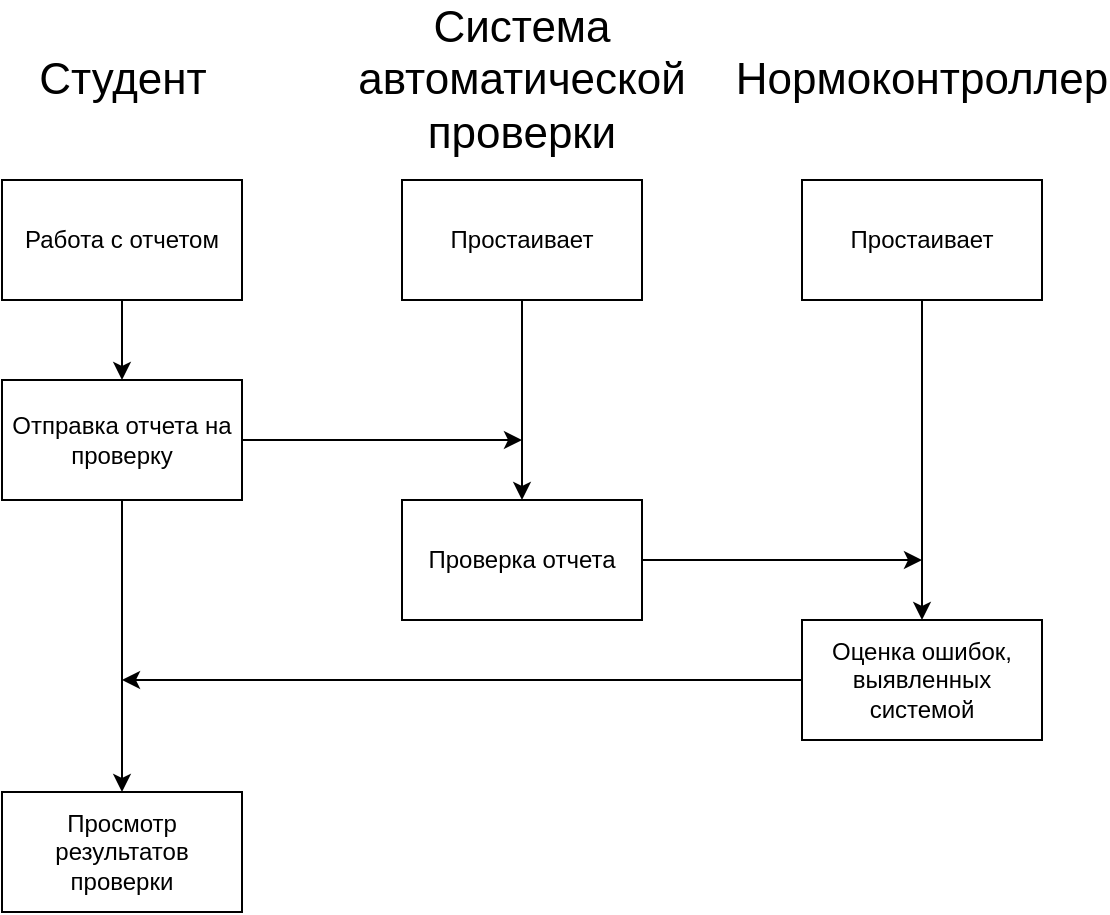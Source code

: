 <mxfile version="21.7.5" type="device" pages="2">
  <diagram name="Страница — 1" id="g0UlEbKIhfkrjLKMqcKE">
    <mxGraphModel dx="528" dy="656" grid="1" gridSize="10" guides="1" tooltips="1" connect="1" arrows="1" fold="1" page="1" pageScale="1" pageWidth="827" pageHeight="1169" math="0" shadow="0">
      <root>
        <mxCell id="0" />
        <mxCell id="1" parent="0" />
        <mxCell id="LV3nu13xy8JE8u-1RIN9-2" value="&lt;font style=&quot;font-size: 22px;&quot;&gt;Студент&lt;/font&gt;" style="text;html=1;align=center;verticalAlign=middle;resizable=0;points=[];autosize=1;strokeColor=none;fillColor=none;fontSize=22;" parent="1" vertex="1">
          <mxGeometry x="165" y="110" width="110" height="40" as="geometry" />
        </mxCell>
        <mxCell id="LV3nu13xy8JE8u-1RIN9-3" value="&lt;font style=&quot;font-size: 22px;&quot;&gt;Нормоконтроллер&lt;/font&gt;" style="text;html=1;strokeColor=none;fillColor=none;align=center;verticalAlign=middle;whiteSpace=wrap;rounded=0;labelBorderColor=none;fontSize=22;" parent="1" vertex="1">
          <mxGeometry x="565" y="120" width="110" height="20" as="geometry" />
        </mxCell>
        <mxCell id="LV3nu13xy8JE8u-1RIN9-4" value="&lt;font style=&quot;font-size: 22px;&quot;&gt;Система автоматической проверки&lt;/font&gt;" style="text;html=1;strokeColor=none;fillColor=none;align=center;verticalAlign=middle;whiteSpace=wrap;rounded=0;labelBorderColor=none;fontSize=22;" parent="1" vertex="1">
          <mxGeometry x="365" y="120" width="110" height="20" as="geometry" />
        </mxCell>
        <mxCell id="LV3nu13xy8JE8u-1RIN9-5" value="" style="edgeStyle=orthogonalEdgeStyle;rounded=0;orthogonalLoop=1;jettySize=auto;html=1;" parent="1" source="LV3nu13xy8JE8u-1RIN9-6" target="LV3nu13xy8JE8u-1RIN9-9" edge="1">
          <mxGeometry relative="1" as="geometry" />
        </mxCell>
        <mxCell id="LV3nu13xy8JE8u-1RIN9-6" value="Работа с отчетом" style="rounded=0;whiteSpace=wrap;html=1;" parent="1" vertex="1">
          <mxGeometry x="160" y="180" width="120" height="60" as="geometry" />
        </mxCell>
        <mxCell id="LV3nu13xy8JE8u-1RIN9-7" style="edgeStyle=orthogonalEdgeStyle;rounded=0;orthogonalLoop=1;jettySize=auto;html=1;" parent="1" source="LV3nu13xy8JE8u-1RIN9-9" target="LV3nu13xy8JE8u-1RIN9-18" edge="1">
          <mxGeometry relative="1" as="geometry" />
        </mxCell>
        <mxCell id="LV3nu13xy8JE8u-1RIN9-8" style="edgeStyle=orthogonalEdgeStyle;rounded=0;orthogonalLoop=1;jettySize=auto;html=1;" parent="1" source="LV3nu13xy8JE8u-1RIN9-9" edge="1">
          <mxGeometry relative="1" as="geometry">
            <mxPoint x="420" y="310" as="targetPoint" />
          </mxGeometry>
        </mxCell>
        <mxCell id="LV3nu13xy8JE8u-1RIN9-9" value="Отправка отчета на проверку" style="whiteSpace=wrap;html=1;rounded=0;" parent="1" vertex="1">
          <mxGeometry x="160" y="280" width="120" height="60" as="geometry" />
        </mxCell>
        <mxCell id="LV3nu13xy8JE8u-1RIN9-10" value="" style="edgeStyle=orthogonalEdgeStyle;rounded=0;orthogonalLoop=1;jettySize=auto;html=1;" parent="1" source="LV3nu13xy8JE8u-1RIN9-11" target="LV3nu13xy8JE8u-1RIN9-15" edge="1">
          <mxGeometry relative="1" as="geometry" />
        </mxCell>
        <mxCell id="LV3nu13xy8JE8u-1RIN9-11" value="Простаивает" style="rounded=0;whiteSpace=wrap;html=1;" parent="1" vertex="1">
          <mxGeometry x="360" y="180" width="120" height="60" as="geometry" />
        </mxCell>
        <mxCell id="LV3nu13xy8JE8u-1RIN9-12" value="" style="edgeStyle=orthogonalEdgeStyle;rounded=0;orthogonalLoop=1;jettySize=auto;html=1;" parent="1" source="LV3nu13xy8JE8u-1RIN9-13" target="LV3nu13xy8JE8u-1RIN9-17" edge="1">
          <mxGeometry relative="1" as="geometry" />
        </mxCell>
        <mxCell id="LV3nu13xy8JE8u-1RIN9-13" value="Простаивает" style="rounded=0;whiteSpace=wrap;html=1;" parent="1" vertex="1">
          <mxGeometry x="560" y="180" width="120" height="60" as="geometry" />
        </mxCell>
        <mxCell id="LV3nu13xy8JE8u-1RIN9-14" style="edgeStyle=orthogonalEdgeStyle;rounded=0;orthogonalLoop=1;jettySize=auto;html=1;" parent="1" source="LV3nu13xy8JE8u-1RIN9-15" edge="1">
          <mxGeometry relative="1" as="geometry">
            <mxPoint x="620" y="370" as="targetPoint" />
          </mxGeometry>
        </mxCell>
        <mxCell id="LV3nu13xy8JE8u-1RIN9-15" value="Проверка отчета" style="whiteSpace=wrap;html=1;rounded=0;" parent="1" vertex="1">
          <mxGeometry x="360" y="340" width="120" height="60" as="geometry" />
        </mxCell>
        <mxCell id="LV3nu13xy8JE8u-1RIN9-16" style="edgeStyle=orthogonalEdgeStyle;rounded=0;orthogonalLoop=1;jettySize=auto;html=1;" parent="1" source="LV3nu13xy8JE8u-1RIN9-17" edge="1">
          <mxGeometry relative="1" as="geometry">
            <mxPoint x="220" y="430" as="targetPoint" />
          </mxGeometry>
        </mxCell>
        <mxCell id="LV3nu13xy8JE8u-1RIN9-17" value="Оценка ошибок, выявленных системой" style="whiteSpace=wrap;html=1;rounded=0;" parent="1" vertex="1">
          <mxGeometry x="560" y="400" width="120" height="60" as="geometry" />
        </mxCell>
        <mxCell id="LV3nu13xy8JE8u-1RIN9-18" value="Просмотр результатов проверки" style="whiteSpace=wrap;html=1;rounded=0;" parent="1" vertex="1">
          <mxGeometry x="160" y="486" width="120" height="60" as="geometry" />
        </mxCell>
      </root>
    </mxGraphModel>
  </diagram>
  <diagram id="_UHroTODtgRrUIsph_zM" name="Страница — 2">
    <mxGraphModel dx="1449" dy="-771" grid="1" gridSize="10" guides="1" tooltips="1" connect="1" arrows="1" fold="1" page="1" pageScale="1" pageWidth="827" pageHeight="1169" math="0" shadow="0">
      <root>
        <mxCell id="0" />
        <mxCell id="1" parent="0" />
        <mxCell id="0ZBQ4pXIQ-dzB4Gf7tsa-34" style="edgeStyle=orthogonalEdgeStyle;rounded=0;orthogonalLoop=1;jettySize=auto;html=1;startArrow=none;startFill=0;" edge="1" parent="1" target="0ZBQ4pXIQ-dzB4Gf7tsa-30">
          <mxGeometry relative="1" as="geometry">
            <mxPoint x="-250" y="1890" as="sourcePoint" />
          </mxGeometry>
        </mxCell>
        <mxCell id="0ZBQ4pXIQ-dzB4Gf7tsa-35" value="Студент отправил&lt;br&gt;отчет на проверку" style="edgeLabel;html=1;align=center;verticalAlign=middle;resizable=0;points=[];" vertex="1" connectable="0" parent="0ZBQ4pXIQ-dzB4Gf7tsa-34">
          <mxGeometry x="-0.244" relative="1" as="geometry">
            <mxPoint x="26" as="offset" />
          </mxGeometry>
        </mxCell>
        <mxCell id="0ZBQ4pXIQ-dzB4Gf7tsa-36" style="edgeStyle=orthogonalEdgeStyle;rounded=0;orthogonalLoop=1;jettySize=auto;html=1;" edge="1" parent="1" source="0ZBQ4pXIQ-dzB4Gf7tsa-30" target="0ZBQ4pXIQ-dzB4Gf7tsa-31">
          <mxGeometry relative="1" as="geometry" />
        </mxCell>
        <mxCell id="0ZBQ4pXIQ-dzB4Gf7tsa-30" value="Отчет отправлен на проверку" style="ellipse;whiteSpace=wrap;html=1;" vertex="1" parent="1">
          <mxGeometry x="-80" y="1850" width="125" height="80" as="geometry" />
        </mxCell>
        <mxCell id="0ZBQ4pXIQ-dzB4Gf7tsa-37" style="edgeStyle=orthogonalEdgeStyle;rounded=0;orthogonalLoop=1;jettySize=auto;html=1;" edge="1" parent="1" source="0ZBQ4pXIQ-dzB4Gf7tsa-31" target="0ZBQ4pXIQ-dzB4Gf7tsa-32">
          <mxGeometry relative="1" as="geometry" />
        </mxCell>
        <mxCell id="0ZBQ4pXIQ-dzB4Gf7tsa-38" style="edgeStyle=orthogonalEdgeStyle;rounded=0;orthogonalLoop=1;jettySize=auto;html=1;" edge="1" parent="1" source="0ZBQ4pXIQ-dzB4Gf7tsa-31" target="0ZBQ4pXIQ-dzB4Gf7tsa-33">
          <mxGeometry relative="1" as="geometry" />
        </mxCell>
        <mxCell id="0ZBQ4pXIQ-dzB4Gf7tsa-45" value="Студент решил внести&lt;br&gt;исправления в отчет" style="edgeLabel;html=1;align=center;verticalAlign=middle;resizable=0;points=[];" vertex="1" connectable="0" parent="0ZBQ4pXIQ-dzB4Gf7tsa-38">
          <mxGeometry x="-0.171" y="-1" relative="1" as="geometry">
            <mxPoint as="offset" />
          </mxGeometry>
        </mxCell>
        <mxCell id="0ZBQ4pXIQ-dzB4Gf7tsa-31" value="Проверка автоматической системой" style="ellipse;whiteSpace=wrap;html=1;" vertex="1" parent="1">
          <mxGeometry x="110" y="1850" width="125" height="80" as="geometry" />
        </mxCell>
        <mxCell id="0ZBQ4pXIQ-dzB4Gf7tsa-41" style="edgeStyle=orthogonalEdgeStyle;rounded=0;orthogonalLoop=1;jettySize=auto;html=1;entryX=1;entryY=0.5;entryDx=0;entryDy=0;exitX=0.5;exitY=1;exitDx=0;exitDy=0;" edge="1" parent="1" source="0ZBQ4pXIQ-dzB4Gf7tsa-32" target="0ZBQ4pXIQ-dzB4Gf7tsa-33">
          <mxGeometry relative="1" as="geometry" />
        </mxCell>
        <mxCell id="0ZBQ4pXIQ-dzB4Gf7tsa-44" value="Отчет отправлен нормоконтроллером&lt;br&gt;на доработку" style="edgeLabel;html=1;align=center;verticalAlign=middle;resizable=0;points=[];" vertex="1" connectable="0" parent="0ZBQ4pXIQ-dzB4Gf7tsa-41">
          <mxGeometry x="-0.527" y="-1" relative="1" as="geometry">
            <mxPoint x="1" y="-11" as="offset" />
          </mxGeometry>
        </mxCell>
        <mxCell id="0ZBQ4pXIQ-dzB4Gf7tsa-42" style="edgeStyle=orthogonalEdgeStyle;rounded=0;orthogonalLoop=1;jettySize=auto;html=1;" edge="1" parent="1" source="0ZBQ4pXIQ-dzB4Gf7tsa-32">
          <mxGeometry relative="1" as="geometry">
            <mxPoint x="550" y="1890" as="targetPoint" />
          </mxGeometry>
        </mxCell>
        <mxCell id="0ZBQ4pXIQ-dzB4Gf7tsa-43" value="Отчет принят" style="edgeLabel;html=1;align=center;verticalAlign=middle;resizable=0;points=[];" vertex="1" connectable="0" parent="0ZBQ4pXIQ-dzB4Gf7tsa-42">
          <mxGeometry x="-0.397" y="-1" relative="1" as="geometry">
            <mxPoint x="17" y="-1" as="offset" />
          </mxGeometry>
        </mxCell>
        <mxCell id="0ZBQ4pXIQ-dzB4Gf7tsa-32" value="Проверка нормоконтроллером" style="ellipse;whiteSpace=wrap;html=1;" vertex="1" parent="1">
          <mxGeometry x="300" y="1850" width="125" height="80" as="geometry" />
        </mxCell>
        <mxCell id="0ZBQ4pXIQ-dzB4Gf7tsa-39" style="edgeStyle=orthogonalEdgeStyle;rounded=0;orthogonalLoop=1;jettySize=auto;html=1;" edge="1" parent="1" source="0ZBQ4pXIQ-dzB4Gf7tsa-33" target="0ZBQ4pXIQ-dzB4Gf7tsa-30">
          <mxGeometry relative="1" as="geometry" />
        </mxCell>
        <mxCell id="0ZBQ4pXIQ-dzB4Gf7tsa-46" value="Студент вносит исправления в отчет" style="edgeLabel;html=1;align=center;verticalAlign=middle;resizable=0;points=[];" vertex="1" connectable="0" parent="0ZBQ4pXIQ-dzB4Gf7tsa-39">
          <mxGeometry x="0.465" y="-1" relative="1" as="geometry">
            <mxPoint x="-1" y="-8" as="offset" />
          </mxGeometry>
        </mxCell>
        <mxCell id="0ZBQ4pXIQ-dzB4Gf7tsa-33" value="Отчет отправлен на доработку" style="ellipse;whiteSpace=wrap;html=1;" vertex="1" parent="1">
          <mxGeometry x="110" y="1980" width="125" height="80" as="geometry" />
        </mxCell>
      </root>
    </mxGraphModel>
  </diagram>
</mxfile>
